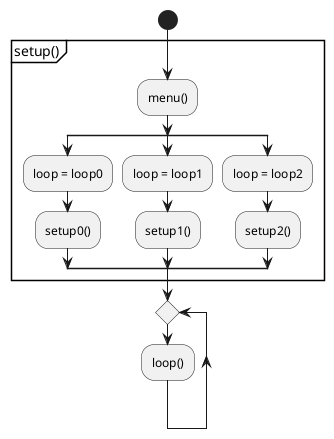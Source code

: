 @startuml
start
partition setup() {
:menu();
split
:loop = loop0;
:setup0();
split again
:loop = loop1;
:setup1();
split again
:loop = loop2;
:setup2();
end split
}
repeat
    :loop();
repeat while
detach
@enduml